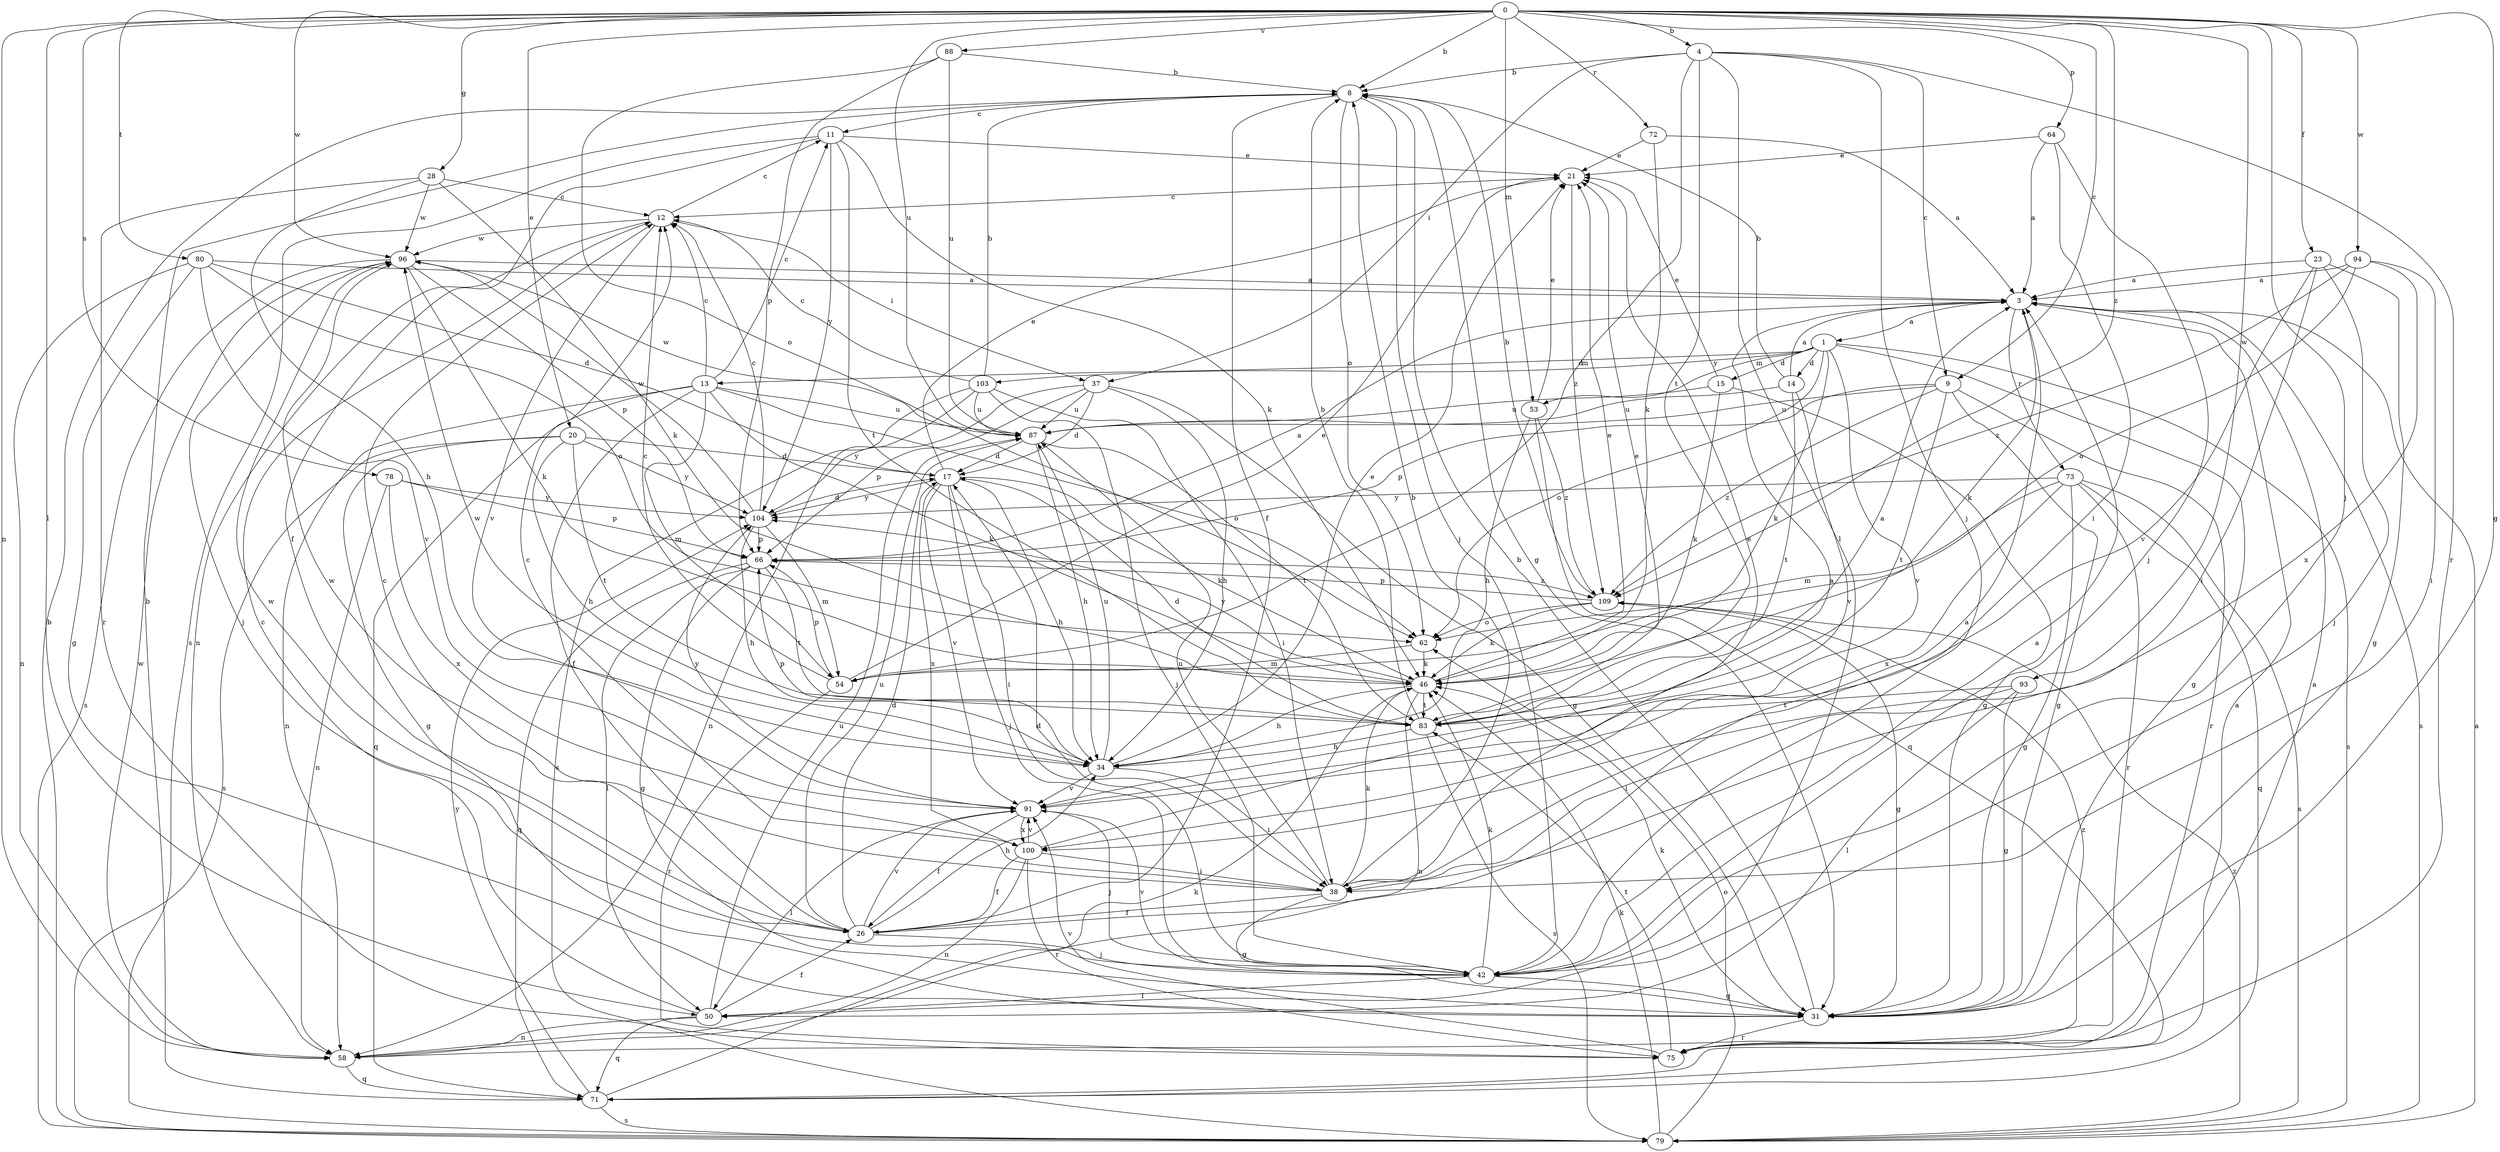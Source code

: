strict digraph  {
0;
1;
3;
4;
8;
9;
11;
12;
13;
14;
15;
17;
20;
21;
23;
26;
28;
31;
34;
37;
38;
42;
46;
50;
53;
54;
58;
62;
64;
66;
71;
72;
73;
75;
78;
79;
80;
83;
87;
88;
91;
93;
94;
96;
100;
103;
104;
109;
0 -> 4  [label=b];
0 -> 8  [label=b];
0 -> 9  [label=c];
0 -> 20  [label=e];
0 -> 23  [label=f];
0 -> 28  [label=g];
0 -> 31  [label=g];
0 -> 42  [label=j];
0 -> 50  [label=l];
0 -> 53  [label=m];
0 -> 58  [label=n];
0 -> 64  [label=p];
0 -> 72  [label=r];
0 -> 78  [label=s];
0 -> 80  [label=t];
0 -> 87  [label=u];
0 -> 88  [label=v];
0 -> 93  [label=w];
0 -> 94  [label=w];
0 -> 96  [label=w];
0 -> 109  [label=z];
1 -> 13  [label=d];
1 -> 14  [label=d];
1 -> 15  [label=d];
1 -> 31  [label=g];
1 -> 46  [label=k];
1 -> 53  [label=m];
1 -> 62  [label=o];
1 -> 79  [label=s];
1 -> 91  [label=v];
1 -> 103  [label=y];
3 -> 1  [label=a];
3 -> 46  [label=k];
3 -> 73  [label=r];
3 -> 79  [label=s];
4 -> 8  [label=b];
4 -> 9  [label=c];
4 -> 37  [label=i];
4 -> 42  [label=j];
4 -> 50  [label=l];
4 -> 54  [label=m];
4 -> 75  [label=r];
4 -> 83  [label=t];
8 -> 11  [label=c];
8 -> 26  [label=f];
8 -> 31  [label=g];
8 -> 42  [label=j];
8 -> 62  [label=o];
9 -> 31  [label=g];
9 -> 66  [label=p];
9 -> 75  [label=r];
9 -> 83  [label=t];
9 -> 87  [label=u];
9 -> 109  [label=z];
11 -> 21  [label=e];
11 -> 26  [label=f];
11 -> 46  [label=k];
11 -> 79  [label=s];
11 -> 83  [label=t];
11 -> 104  [label=y];
12 -> 11  [label=c];
12 -> 37  [label=i];
12 -> 58  [label=n];
12 -> 91  [label=v];
12 -> 96  [label=w];
13 -> 11  [label=c];
13 -> 12  [label=c];
13 -> 26  [label=f];
13 -> 46  [label=k];
13 -> 54  [label=m];
13 -> 58  [label=n];
13 -> 62  [label=o];
13 -> 71  [label=q];
13 -> 87  [label=u];
14 -> 3  [label=a];
14 -> 8  [label=b];
14 -> 83  [label=t];
14 -> 87  [label=u];
14 -> 91  [label=v];
15 -> 21  [label=e];
15 -> 31  [label=g];
15 -> 46  [label=k];
15 -> 87  [label=u];
17 -> 21  [label=e];
17 -> 34  [label=h];
17 -> 38  [label=i];
17 -> 42  [label=j];
17 -> 46  [label=k];
17 -> 91  [label=v];
17 -> 100  [label=x];
17 -> 104  [label=y];
20 -> 17  [label=d];
20 -> 31  [label=g];
20 -> 34  [label=h];
20 -> 79  [label=s];
20 -> 83  [label=t];
20 -> 104  [label=y];
21 -> 12  [label=c];
21 -> 109  [label=z];
23 -> 3  [label=a];
23 -> 31  [label=g];
23 -> 38  [label=i];
23 -> 42  [label=j];
23 -> 91  [label=v];
26 -> 3  [label=a];
26 -> 12  [label=c];
26 -> 17  [label=d];
26 -> 34  [label=h];
26 -> 42  [label=j];
26 -> 87  [label=u];
26 -> 91  [label=v];
26 -> 96  [label=w];
28 -> 12  [label=c];
28 -> 34  [label=h];
28 -> 46  [label=k];
28 -> 75  [label=r];
28 -> 96  [label=w];
31 -> 8  [label=b];
31 -> 46  [label=k];
31 -> 75  [label=r];
34 -> 21  [label=e];
34 -> 38  [label=i];
34 -> 66  [label=p];
34 -> 87  [label=u];
34 -> 91  [label=v];
34 -> 96  [label=w];
37 -> 17  [label=d];
37 -> 31  [label=g];
37 -> 34  [label=h];
37 -> 66  [label=p];
37 -> 87  [label=u];
37 -> 104  [label=y];
38 -> 8  [label=b];
38 -> 12  [label=c];
38 -> 21  [label=e];
38 -> 26  [label=f];
38 -> 31  [label=g];
38 -> 46  [label=k];
38 -> 87  [label=u];
38 -> 96  [label=w];
42 -> 3  [label=a];
42 -> 17  [label=d];
42 -> 31  [label=g];
42 -> 46  [label=k];
42 -> 50  [label=l];
42 -> 91  [label=v];
46 -> 21  [label=e];
46 -> 34  [label=h];
46 -> 58  [label=n];
46 -> 83  [label=t];
46 -> 104  [label=y];
50 -> 12  [label=c];
50 -> 26  [label=f];
50 -> 58  [label=n];
50 -> 71  [label=q];
50 -> 87  [label=u];
53 -> 21  [label=e];
53 -> 34  [label=h];
53 -> 71  [label=q];
53 -> 109  [label=z];
54 -> 12  [label=c];
54 -> 21  [label=e];
54 -> 66  [label=p];
54 -> 75  [label=r];
58 -> 71  [label=q];
58 -> 96  [label=w];
58 -> 109  [label=z];
62 -> 46  [label=k];
62 -> 54  [label=m];
64 -> 3  [label=a];
64 -> 21  [label=e];
64 -> 38  [label=i];
64 -> 42  [label=j];
66 -> 3  [label=a];
66 -> 31  [label=g];
66 -> 50  [label=l];
66 -> 71  [label=q];
66 -> 83  [label=t];
66 -> 109  [label=z];
71 -> 3  [label=a];
71 -> 8  [label=b];
71 -> 46  [label=k];
71 -> 79  [label=s];
71 -> 104  [label=y];
72 -> 3  [label=a];
72 -> 21  [label=e];
72 -> 46  [label=k];
73 -> 31  [label=g];
73 -> 54  [label=m];
73 -> 71  [label=q];
73 -> 75  [label=r];
73 -> 79  [label=s];
73 -> 100  [label=x];
73 -> 104  [label=y];
75 -> 3  [label=a];
75 -> 83  [label=t];
75 -> 91  [label=v];
78 -> 58  [label=n];
78 -> 66  [label=p];
78 -> 100  [label=x];
78 -> 104  [label=y];
79 -> 3  [label=a];
79 -> 8  [label=b];
79 -> 46  [label=k];
79 -> 62  [label=o];
79 -> 109  [label=z];
80 -> 3  [label=a];
80 -> 17  [label=d];
80 -> 31  [label=g];
80 -> 58  [label=n];
80 -> 62  [label=o];
80 -> 91  [label=v];
83 -> 3  [label=a];
83 -> 8  [label=b];
83 -> 17  [label=d];
83 -> 21  [label=e];
83 -> 34  [label=h];
83 -> 79  [label=s];
87 -> 17  [label=d];
87 -> 34  [label=h];
87 -> 83  [label=t];
87 -> 96  [label=w];
88 -> 8  [label=b];
88 -> 62  [label=o];
88 -> 66  [label=p];
88 -> 87  [label=u];
91 -> 26  [label=f];
91 -> 42  [label=j];
91 -> 50  [label=l];
91 -> 100  [label=x];
91 -> 104  [label=y];
93 -> 31  [label=g];
93 -> 38  [label=i];
93 -> 50  [label=l];
93 -> 83  [label=t];
94 -> 3  [label=a];
94 -> 38  [label=i];
94 -> 62  [label=o];
94 -> 100  [label=x];
94 -> 109  [label=z];
96 -> 3  [label=a];
96 -> 42  [label=j];
96 -> 46  [label=k];
96 -> 66  [label=p];
96 -> 79  [label=s];
100 -> 3  [label=a];
100 -> 26  [label=f];
100 -> 38  [label=i];
100 -> 58  [label=n];
100 -> 75  [label=r];
100 -> 91  [label=v];
103 -> 8  [label=b];
103 -> 12  [label=c];
103 -> 38  [label=i];
103 -> 42  [label=j];
103 -> 58  [label=n];
103 -> 79  [label=s];
103 -> 87  [label=u];
104 -> 12  [label=c];
104 -> 17  [label=d];
104 -> 34  [label=h];
104 -> 54  [label=m];
104 -> 66  [label=p];
104 -> 96  [label=w];
109 -> 8  [label=b];
109 -> 31  [label=g];
109 -> 46  [label=k];
109 -> 62  [label=o];
109 -> 66  [label=p];
}
